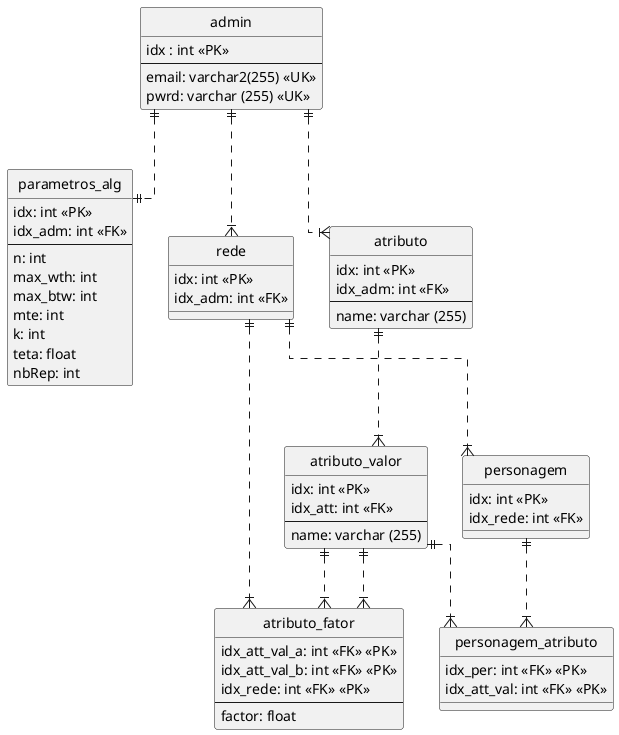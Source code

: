 
       ┌─┐
       ║"│
       └┬┘
       ┌┼┐
        │
       ┌┴┐
      user
       ┌─┐
       ║"│
       └┬┘
       ┌┼┐
        │
       ┌┴┐

@startuml

hide circle
skinparam linetype ortho

entity "admin" as adm {
    idx : int <<PK>>
    --
    email: varchar2(255) <<UK>>
    pwrd: varchar (255) <<UK>>
}

entity "parametros_alg" as param_alg {
    idx: int <<PK>>
    idx_adm: int <<FK>>
    --
    n: int
    max_wth: int
    max_btw: int
    mte: int
    k: int
    teta: float
    nbRep: int
}

entity "atributo" as att {
    idx: int <<PK>>
    idx_adm: int <<FK>>
    --
    name: varchar (255)
}

entity "atributo_valor" as att_val {
    idx: int <<PK>>
    idx_att: int <<FK>>
    --
    name: varchar (255)
}

entity "atributo_fator" as att_fat {
    idx_att_val_a: int <<FK>> <<PK>>
    idx_att_val_b: int <<FK>> <<PK>>
    idx_rede: int <<FK>> <<PK>>
    --
    factor: float
}

entity "rede" as rede {
    idx: int <<PK>>
    idx_adm: int <<FK>>
}

entity "personagem" as per {
    idx: int <<PK>>
    idx_rede: int <<FK>>
}

entity "personagem_atributo" as per_val {
    idx_per: int <<FK>> <<PK>>
    idx_att_val: int <<FK>> <<PK>>
}

adm ||..|| param_alg

adm ||..|{ att
att ||..|{ att_val

att_val ||..|{ att_fat
att_val ||..|{ att_fat
rede ||..|{ att_fat

adm ||..|{ rede

rede ||..|{ per
per ||..|{ per_val
att_val ||..|{ per_val

@enduml
